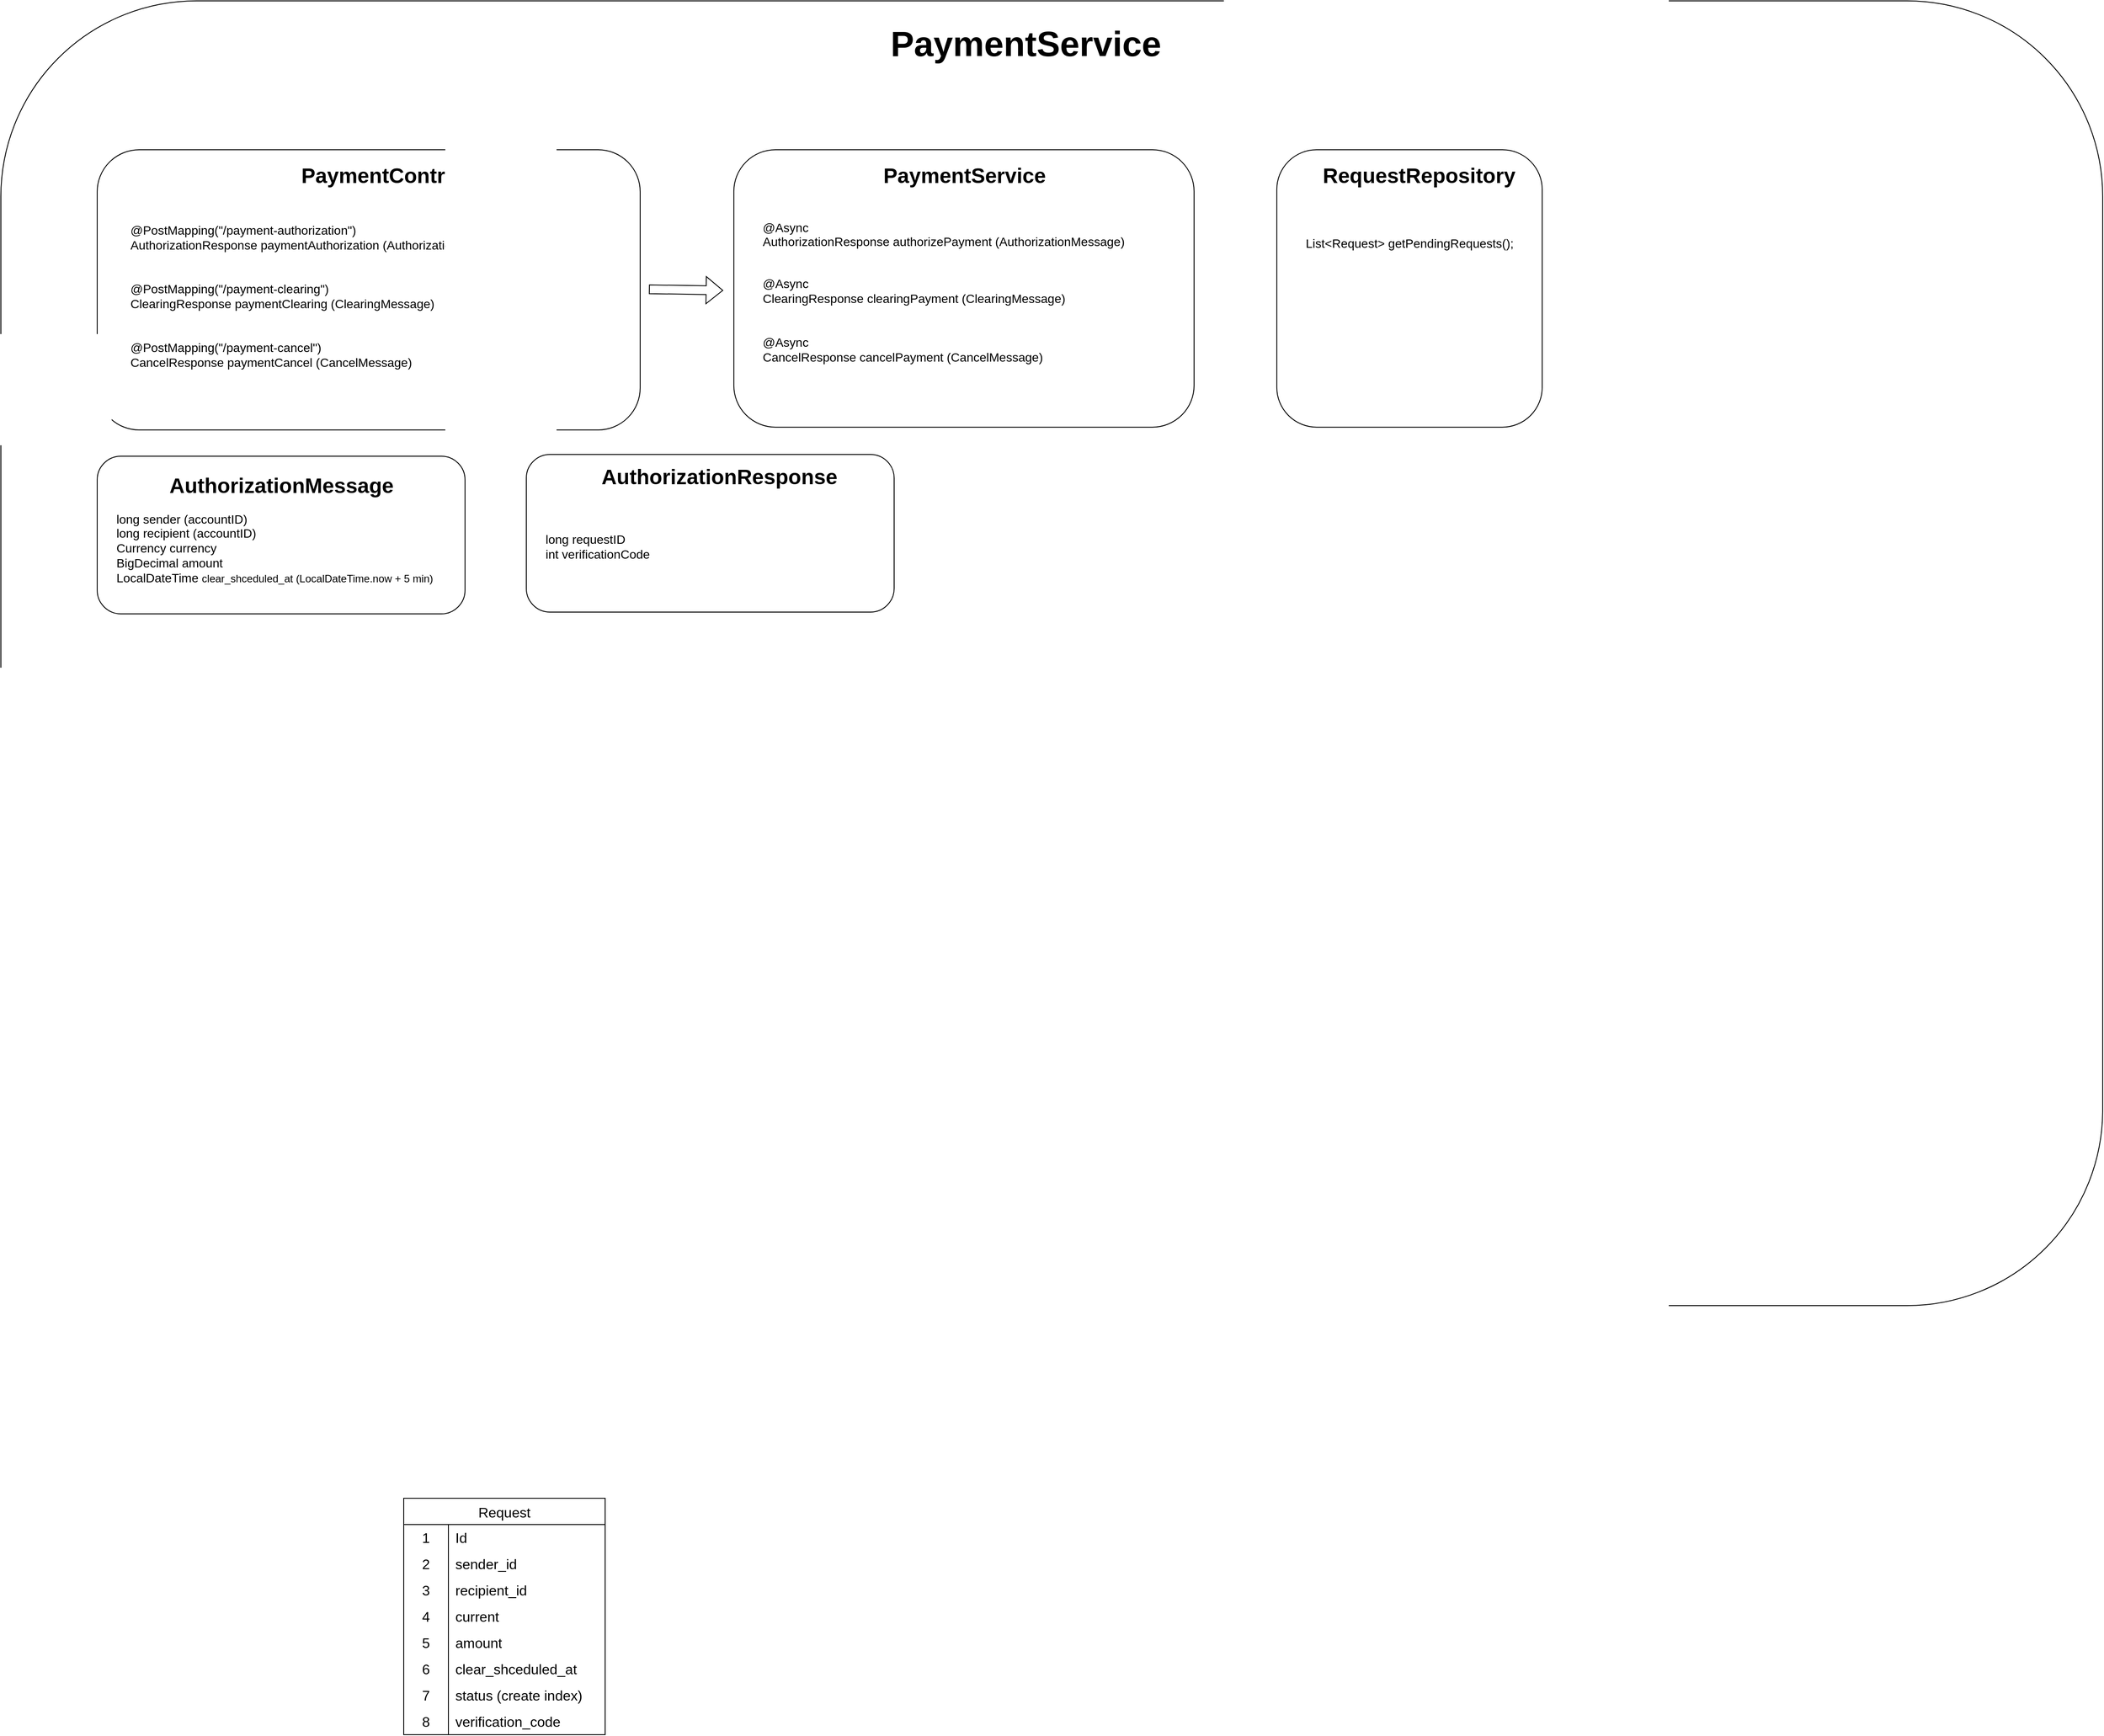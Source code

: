 <mxfile version="25.0.3">
  <diagram name="Страница — 1" id="lfoq3hU-ET1mjbVD_PWU">
    <mxGraphModel dx="6593" dy="4355" grid="1" gridSize="10" guides="1" tooltips="1" connect="1" arrows="1" fold="1" page="1" pageScale="1" pageWidth="4681" pageHeight="3300" math="0" shadow="0">
      <root>
        <mxCell id="0" />
        <mxCell id="1" parent="0" />
        <mxCell id="eWMClW8__IOZqlcNLexk-11" value="" style="group" vertex="1" connectable="0" parent="1">
          <mxGeometry x="-4560" y="-3200" width="2400" height="1490" as="geometry" />
        </mxCell>
        <mxCell id="eWMClW8__IOZqlcNLexk-1" value="" style="rounded=1;whiteSpace=wrap;html=1;fillColor=default;" vertex="1" parent="eWMClW8__IOZqlcNLexk-11">
          <mxGeometry width="2400" height="1490" as="geometry" />
        </mxCell>
        <mxCell id="eWMClW8__IOZqlcNLexk-2" value="&lt;font style=&quot;font-size: 40px;&quot;&gt;PaymentService&lt;/font&gt;" style="text;strokeColor=none;fillColor=none;html=1;fontSize=24;fontStyle=1;verticalAlign=middle;align=center;strokeWidth=1;" vertex="1" parent="eWMClW8__IOZqlcNLexk-11">
          <mxGeometry x="1033.333" y="12.218" width="272.727" height="70.952" as="geometry" />
        </mxCell>
        <mxCell id="eWMClW8__IOZqlcNLexk-19" value="" style="group" vertex="1" connectable="0" parent="eWMClW8__IOZqlcNLexk-11">
          <mxGeometry x="89.998" y="170" width="719.661" height="794" as="geometry" />
        </mxCell>
        <mxCell id="eWMClW8__IOZqlcNLexk-4" value="" style="rounded=1;whiteSpace=wrap;html=1;" vertex="1" parent="eWMClW8__IOZqlcNLexk-19">
          <mxGeometry x="20" width="620" height="320" as="geometry" />
        </mxCell>
        <mxCell id="eWMClW8__IOZqlcNLexk-3" value="PaymentController" style="text;strokeColor=none;fillColor=none;html=1;fontSize=24;fontStyle=1;verticalAlign=middle;align=center;" vertex="1" parent="eWMClW8__IOZqlcNLexk-19">
          <mxGeometry x="244.76" y="9.62" width="230.15" height="40.38" as="geometry" />
        </mxCell>
        <mxCell id="eWMClW8__IOZqlcNLexk-34" value="" style="shape=flexArrow;endArrow=classic;html=1;rounded=0;exitX=1.002;exitY=0.374;exitDx=0;exitDy=0;exitPerimeter=0;" edge="1" parent="eWMClW8__IOZqlcNLexk-19">
          <mxGeometry width="50" height="50" relative="1" as="geometry">
            <mxPoint x="650.004" y="159.372" as="sourcePoint" />
            <mxPoint x="734.816" y="160.624" as="targetPoint" />
          </mxGeometry>
        </mxCell>
        <mxCell id="eWMClW8__IOZqlcNLexk-28" value="" style="group" vertex="1" connectable="0" parent="eWMClW8__IOZqlcNLexk-11">
          <mxGeometry x="820" y="170" width="610" height="400" as="geometry" />
        </mxCell>
        <mxCell id="eWMClW8__IOZqlcNLexk-29" value="" style="rounded=1;whiteSpace=wrap;html=1;" vertex="1" parent="eWMClW8__IOZqlcNLexk-28">
          <mxGeometry x="16.952" width="525.526" height="316.832" as="geometry" />
        </mxCell>
        <mxCell id="eWMClW8__IOZqlcNLexk-30" value="PaymentService" style="text;strokeColor=none;fillColor=none;html=1;fontSize=24;fontStyle=1;verticalAlign=middle;align=center;" vertex="1" parent="eWMClW8__IOZqlcNLexk-28">
          <mxGeometry x="182.179" y="9.525" width="195.08" height="39.98" as="geometry" />
        </mxCell>
        <mxCell id="eWMClW8__IOZqlcNLexk-31" value="&lt;div&gt;&lt;div&gt;&lt;font style=&quot;font-size: 14px;&quot;&gt;&lt;br&gt;&lt;/font&gt;&lt;/div&gt;&lt;div&gt;&lt;font style=&quot;font-size: 14px;&quot;&gt;&lt;br&gt;&lt;/font&gt;&lt;/div&gt;&lt;div&gt;&lt;font style=&quot;font-size: 14px;&quot;&gt;&lt;br&gt;&lt;/font&gt;&lt;/div&gt;&lt;div&gt;&lt;font style=&quot;font-size: 14px;&quot;&gt;&lt;br&gt;&lt;/font&gt;&lt;/div&gt;&lt;div&gt;&lt;font style=&quot;font-size: 14px;&quot;&gt;@Async&lt;/font&gt;&lt;/div&gt;&lt;div&gt;&lt;font style=&quot;font-size: 14px;&quot;&gt;AuthorizationResponse authorizeP&lt;/font&gt;&lt;span style=&quot;font-size: 14px; background-color: initial;&quot;&gt;ayment&amp;nbsp;&lt;/span&gt;&lt;span style=&quot;font-size: 14px; background-color: initial;&quot;&gt;(AuthorizationMessage)&lt;/span&gt;&lt;/div&gt;&lt;/div&gt;&lt;div&gt;&lt;span style=&quot;font-size: 14px; background-color: initial;&quot;&gt;&lt;br&gt;&lt;/span&gt;&lt;/div&gt;&lt;div&gt;&lt;br&gt;&lt;/div&gt;&lt;div&gt;&lt;span style=&quot;font-size: 14px;&quot;&gt;@Async&lt;/span&gt;&lt;/div&gt;&lt;div&gt;&lt;font style=&quot;font-size: 14px;&quot;&gt;&lt;div style=&quot;font-size: 12px;&quot;&gt;&lt;div&gt;&lt;font style=&quot;font-size: 14px;&quot;&gt;ClearingResponse clearing&lt;/font&gt;&lt;font style=&quot;background-color: initial; font-size: 14px;&quot;&gt;P&lt;/font&gt;&lt;span style=&quot;background-color: initial; font-size: 14px;&quot;&gt;ayment&amp;nbsp;&lt;/span&gt;&lt;span style=&quot;font-size: 14px; background-color: initial;&quot;&gt;(ClearingMessage)&lt;/span&gt;&lt;/div&gt;&lt;div&gt;&lt;font style=&quot;font-size: 14px;&quot;&gt;&lt;br&gt;&lt;/font&gt;&lt;/div&gt;&lt;div&gt;&lt;font style=&quot;font-size: 14px;&quot;&gt;&lt;br&gt;&lt;/font&gt;&lt;/div&gt;&lt;div&gt;&lt;font style=&quot;font-size: 14px;&quot;&gt;@Async&lt;/font&gt;&lt;/div&gt;&lt;div&gt;&lt;span style=&quot;background-color: initial; font-size: 14px;&quot;&gt;CancelResponse cancel&lt;/span&gt;&lt;font style=&quot;background-color: initial; font-size: 14px;&quot;&gt;P&lt;/font&gt;&lt;span style=&quot;background-color: initial; font-size: 14px;&quot;&gt;ayment&lt;/span&gt;&lt;span style=&quot;background-color: initial; font-size: 14px;&quot;&gt;&amp;nbsp;(CancelMessage)&lt;/span&gt;&lt;/div&gt;&lt;/div&gt;&lt;/font&gt;&lt;/div&gt;&lt;div&gt;&lt;font style=&quot;font-size: 14px;&quot;&gt;&lt;br&gt;&lt;/font&gt;&lt;/div&gt;&lt;div&gt;&lt;font style=&quot;font-size: 14px;&quot;&gt;&lt;br&gt;&lt;/font&gt;&lt;/div&gt;" style="text;html=1;align=left;verticalAlign=middle;whiteSpace=wrap;rounded=0;" vertex="1" parent="eWMClW8__IOZqlcNLexk-28">
          <mxGeometry x="47.662" y="58.532" width="514.676" height="175.115" as="geometry" />
        </mxCell>
        <mxCell id="eWMClW8__IOZqlcNLexk-7" value="&lt;font style=&quot;font-size: 14px;&quot;&gt;@PostMapping(&quot;/payment-authorization&quot;)&lt;/font&gt;&lt;div&gt;&lt;div&gt;&lt;font style=&quot;font-size: 14px;&quot;&gt;AuthorizationResponse paymentAuthorization (AuthorizationMessage)&lt;/font&gt;&lt;/div&gt;&lt;/div&gt;&lt;div&gt;&lt;font style=&quot;font-size: 14px;&quot;&gt;&lt;br&gt;&lt;/font&gt;&lt;/div&gt;&lt;div&gt;&lt;font style=&quot;font-size: 14px;&quot;&gt;&lt;br&gt;&lt;/font&gt;&lt;/div&gt;&lt;div&gt;&lt;font style=&quot;font-size: 14px;&quot;&gt;@PostMapping(&quot;/payment-clearing&quot;)&lt;div style=&quot;font-size: 12px;&quot;&gt;&lt;div&gt;&lt;font style=&quot;font-size: 14px;&quot;&gt;ClearingResponse paymentClearing (ClearingMessage)&lt;/font&gt;&lt;/div&gt;&lt;div&gt;&lt;font style=&quot;font-size: 14px;&quot;&gt;&lt;br&gt;&lt;/font&gt;&lt;/div&gt;&lt;div&gt;&lt;font style=&quot;font-size: 14px;&quot;&gt;&lt;br&gt;&lt;/font&gt;&lt;/div&gt;&lt;div&gt;&lt;font style=&quot;font-size: 14px;&quot;&gt;@PostMapping(&quot;/payment-cancel&quot;)&lt;div style=&quot;font-size: 12px;&quot;&gt;&lt;div&gt;&lt;font style=&quot;font-size: 14px;&quot;&gt;CancelResponse paymentCancel (CancelMessage)&lt;/font&gt;&lt;/div&gt;&lt;/div&gt;&lt;/font&gt;&lt;/div&gt;&lt;/div&gt;&lt;/font&gt;&lt;/div&gt;&lt;div&gt;&lt;font style=&quot;font-size: 14px;&quot;&gt;&lt;br&gt;&lt;/font&gt;&lt;/div&gt;&lt;div&gt;&lt;font style=&quot;font-size: 14px;&quot;&gt;&lt;br&gt;&lt;/font&gt;&lt;/div&gt;" style="text;html=1;align=left;verticalAlign=middle;whiteSpace=wrap;rounded=0;" vertex="1" parent="eWMClW8__IOZqlcNLexk-11">
          <mxGeometry x="146.228" y="190" width="607.2" height="328" as="geometry" />
        </mxCell>
        <mxCell id="eWMClW8__IOZqlcNLexk-61" value="" style="group" vertex="1" connectable="0" parent="eWMClW8__IOZqlcNLexk-11">
          <mxGeometry x="110" y="520" width="420" height="180" as="geometry" />
        </mxCell>
        <mxCell id="eWMClW8__IOZqlcNLexk-55" value="" style="rounded=1;whiteSpace=wrap;html=1;" vertex="1" parent="eWMClW8__IOZqlcNLexk-61">
          <mxGeometry width="420" height="180" as="geometry" />
        </mxCell>
        <mxCell id="eWMClW8__IOZqlcNLexk-56" value="AuthorizationMessage" style="text;strokeColor=none;fillColor=none;html=1;fontSize=24;fontStyle=1;verticalAlign=middle;align=center;" vertex="1" parent="eWMClW8__IOZqlcNLexk-61">
          <mxGeometry x="158.831" y="30.005" width="102.337" height="7.996" as="geometry" />
        </mxCell>
        <mxCell id="eWMClW8__IOZqlcNLexk-53" value="&lt;div&gt;&lt;font style=&quot;font-size: 14px;&quot;&gt;long sender (accountID)&lt;/font&gt;&lt;/div&gt;&lt;div&gt;&lt;font style=&quot;font-size: 14px;&quot;&gt;long recipient (accountID)&lt;/font&gt;&lt;/div&gt;&lt;div&gt;&lt;font style=&quot;font-size: 14px;&quot;&gt;Currency currency&lt;/font&gt;&lt;/div&gt;&lt;div&gt;&lt;span style=&quot;font-size: 14px;&quot;&gt;BigDecimal amount&lt;/span&gt;&lt;/div&gt;&lt;div&gt;&lt;span style=&quot;font-size: 14px;&quot;&gt;LocalDateTime&amp;nbsp;&lt;/span&gt;&lt;span style=&quot;background-color: initial;&quot;&gt;clear_shceduled_at (LocalDateTime.now + 5 min)&lt;/span&gt;&lt;/div&gt;" style="text;html=1;align=left;verticalAlign=middle;whiteSpace=wrap;rounded=0;" vertex="1" parent="eWMClW8__IOZqlcNLexk-61">
          <mxGeometry x="20" y="50" width="400" height="110" as="geometry" />
        </mxCell>
        <mxCell id="eWMClW8__IOZqlcNLexk-62" value="" style="group" vertex="1" connectable="0" parent="eWMClW8__IOZqlcNLexk-11">
          <mxGeometry x="600" y="518" width="480" height="180" as="geometry" />
        </mxCell>
        <mxCell id="eWMClW8__IOZqlcNLexk-63" value="" style="rounded=1;whiteSpace=wrap;html=1;" vertex="1" parent="eWMClW8__IOZqlcNLexk-62">
          <mxGeometry width="420" height="180" as="geometry" />
        </mxCell>
        <mxCell id="eWMClW8__IOZqlcNLexk-64" value="AuthorizationResponse" style="text;strokeColor=none;fillColor=none;html=1;fontSize=24;fontStyle=1;verticalAlign=middle;align=center;" vertex="1" parent="eWMClW8__IOZqlcNLexk-62">
          <mxGeometry x="15" y="12" width="410" height="28" as="geometry" />
        </mxCell>
        <mxCell id="eWMClW8__IOZqlcNLexk-65" value="&lt;div&gt;&lt;span style=&quot;font-size: 14px;&quot;&gt;long requestID&lt;/span&gt;&lt;/div&gt;&lt;div&gt;&lt;span style=&quot;font-size: 14px;&quot;&gt;int verificationCode&lt;/span&gt;&lt;/div&gt;" style="text;html=1;align=left;verticalAlign=middle;whiteSpace=wrap;rounded=0;" vertex="1" parent="eWMClW8__IOZqlcNLexk-62">
          <mxGeometry x="20" y="50" width="400" height="110" as="geometry" />
        </mxCell>
        <mxCell id="eWMClW8__IOZqlcNLexk-219" value="" style="group" vertex="1" connectable="0" parent="eWMClW8__IOZqlcNLexk-11">
          <mxGeometry x="1440" y="170" width="610" height="400" as="geometry" />
        </mxCell>
        <mxCell id="eWMClW8__IOZqlcNLexk-220" value="" style="rounded=1;whiteSpace=wrap;html=1;" vertex="1" parent="eWMClW8__IOZqlcNLexk-219">
          <mxGeometry x="16.95" width="303.05" height="316.83" as="geometry" />
        </mxCell>
        <mxCell id="eWMClW8__IOZqlcNLexk-221" value="RequestRepository" style="text;strokeColor=none;fillColor=none;html=1;fontSize=24;fontStyle=1;verticalAlign=middle;align=center;" vertex="1" parent="eWMClW8__IOZqlcNLexk-219">
          <mxGeometry x="44.92" y="10" width="267.82" height="39.98" as="geometry" />
        </mxCell>
        <mxCell id="eWMClW8__IOZqlcNLexk-222" value="&lt;div&gt;&lt;div&gt;&lt;br&gt;&lt;/div&gt;&lt;div&gt;&lt;font style=&quot;font-size: 14px;&quot;&gt;&lt;br&gt;&lt;/font&gt;&lt;/div&gt;&lt;div&gt;&lt;font style=&quot;font-size: 14px;&quot;&gt;&lt;br&gt;&lt;/font&gt;&lt;/div&gt;&lt;div&gt;&lt;br&gt;&lt;/div&gt;&lt;div&gt;&lt;span style=&quot;font-size: 14px;&quot;&gt;List&amp;lt;Request&amp;gt; getPendingRequests();&lt;/span&gt;&lt;/div&gt;&lt;/div&gt;&lt;div&gt;&lt;font style=&quot;font-size: 14px;&quot;&gt;&lt;br&gt;&lt;/font&gt;&lt;/div&gt;&lt;div&gt;&lt;font style=&quot;font-size: 14px;&quot;&gt;&lt;br&gt;&lt;/font&gt;&lt;/div&gt;" style="text;html=1;align=left;verticalAlign=middle;whiteSpace=wrap;rounded=0;" vertex="1" parent="eWMClW8__IOZqlcNLexk-219">
          <mxGeometry x="47.66" y="70" width="262.34" height="43.65" as="geometry" />
        </mxCell>
        <mxCell id="eWMClW8__IOZqlcNLexk-191" value="Request" style="shape=table;startSize=30;container=1;collapsible=0;childLayout=tableLayout;fixedRows=1;rowLines=0;fontStyle=0;strokeColor=default;fontSize=16;" vertex="1" parent="1">
          <mxGeometry x="-4100" y="-1490" width="230" height="270" as="geometry" />
        </mxCell>
        <mxCell id="eWMClW8__IOZqlcNLexk-192" value="" style="shape=tableRow;horizontal=0;startSize=0;swimlaneHead=0;swimlaneBody=0;top=0;left=0;bottom=0;right=0;collapsible=0;dropTarget=0;fillColor=none;points=[[0,0.5],[1,0.5]];portConstraint=eastwest;strokeColor=inherit;fontSize=16;" vertex="1" parent="eWMClW8__IOZqlcNLexk-191">
          <mxGeometry y="30" width="230" height="30" as="geometry" />
        </mxCell>
        <mxCell id="eWMClW8__IOZqlcNLexk-193" value="1" style="shape=partialRectangle;html=1;whiteSpace=wrap;connectable=0;fillColor=none;top=0;left=0;bottom=0;right=0;overflow=hidden;pointerEvents=1;strokeColor=inherit;fontSize=16;" vertex="1" parent="eWMClW8__IOZqlcNLexk-192">
          <mxGeometry width="51" height="30" as="geometry">
            <mxRectangle width="51" height="30" as="alternateBounds" />
          </mxGeometry>
        </mxCell>
        <mxCell id="eWMClW8__IOZqlcNLexk-194" value="Id" style="shape=partialRectangle;html=1;whiteSpace=wrap;connectable=0;fillColor=none;top=0;left=0;bottom=0;right=0;align=left;spacingLeft=6;overflow=hidden;strokeColor=inherit;fontSize=16;" vertex="1" parent="eWMClW8__IOZqlcNLexk-192">
          <mxGeometry x="51" width="179" height="30" as="geometry">
            <mxRectangle width="179" height="30" as="alternateBounds" />
          </mxGeometry>
        </mxCell>
        <mxCell id="eWMClW8__IOZqlcNLexk-195" value="" style="shape=tableRow;horizontal=0;startSize=0;swimlaneHead=0;swimlaneBody=0;top=0;left=0;bottom=0;right=0;collapsible=0;dropTarget=0;fillColor=none;points=[[0,0.5],[1,0.5]];portConstraint=eastwest;strokeColor=inherit;fontSize=16;" vertex="1" parent="eWMClW8__IOZqlcNLexk-191">
          <mxGeometry y="60" width="230" height="30" as="geometry" />
        </mxCell>
        <mxCell id="eWMClW8__IOZqlcNLexk-196" value="2" style="shape=partialRectangle;html=1;whiteSpace=wrap;connectable=0;fillColor=none;top=0;left=0;bottom=0;right=0;overflow=hidden;strokeColor=inherit;fontSize=16;" vertex="1" parent="eWMClW8__IOZqlcNLexk-195">
          <mxGeometry width="51" height="30" as="geometry">
            <mxRectangle width="51" height="30" as="alternateBounds" />
          </mxGeometry>
        </mxCell>
        <mxCell id="eWMClW8__IOZqlcNLexk-197" value="sender_id" style="shape=partialRectangle;html=1;whiteSpace=wrap;connectable=0;fillColor=none;top=0;left=0;bottom=0;right=0;align=left;spacingLeft=6;overflow=hidden;strokeColor=inherit;fontSize=16;" vertex="1" parent="eWMClW8__IOZqlcNLexk-195">
          <mxGeometry x="51" width="179" height="30" as="geometry">
            <mxRectangle width="179" height="30" as="alternateBounds" />
          </mxGeometry>
        </mxCell>
        <mxCell id="eWMClW8__IOZqlcNLexk-198" value="" style="shape=tableRow;horizontal=0;startSize=0;swimlaneHead=0;swimlaneBody=0;top=0;left=0;bottom=0;right=0;collapsible=0;dropTarget=0;fillColor=none;points=[[0,0.5],[1,0.5]];portConstraint=eastwest;strokeColor=inherit;fontSize=16;" vertex="1" parent="eWMClW8__IOZqlcNLexk-191">
          <mxGeometry y="90" width="230" height="30" as="geometry" />
        </mxCell>
        <mxCell id="eWMClW8__IOZqlcNLexk-199" value="3" style="shape=partialRectangle;html=1;whiteSpace=wrap;connectable=0;fillColor=none;top=0;left=0;bottom=0;right=0;overflow=hidden;strokeColor=inherit;fontSize=16;" vertex="1" parent="eWMClW8__IOZqlcNLexk-198">
          <mxGeometry width="51" height="30" as="geometry">
            <mxRectangle width="51" height="30" as="alternateBounds" />
          </mxGeometry>
        </mxCell>
        <mxCell id="eWMClW8__IOZqlcNLexk-200" value="recipient_id" style="shape=partialRectangle;html=1;whiteSpace=wrap;connectable=0;fillColor=none;top=0;left=0;bottom=0;right=0;align=left;spacingLeft=6;overflow=hidden;strokeColor=inherit;fontSize=16;" vertex="1" parent="eWMClW8__IOZqlcNLexk-198">
          <mxGeometry x="51" width="179" height="30" as="geometry">
            <mxRectangle width="179" height="30" as="alternateBounds" />
          </mxGeometry>
        </mxCell>
        <mxCell id="eWMClW8__IOZqlcNLexk-204" value="" style="shape=tableRow;horizontal=0;startSize=0;swimlaneHead=0;swimlaneBody=0;top=0;left=0;bottom=0;right=0;collapsible=0;dropTarget=0;fillColor=none;points=[[0,0.5],[1,0.5]];portConstraint=eastwest;strokeColor=inherit;fontSize=16;" vertex="1" parent="eWMClW8__IOZqlcNLexk-191">
          <mxGeometry y="120" width="230" height="30" as="geometry" />
        </mxCell>
        <mxCell id="eWMClW8__IOZqlcNLexk-205" value="4" style="shape=partialRectangle;html=1;whiteSpace=wrap;connectable=0;fillColor=none;top=0;left=0;bottom=0;right=0;overflow=hidden;strokeColor=inherit;fontSize=16;" vertex="1" parent="eWMClW8__IOZqlcNLexk-204">
          <mxGeometry width="51" height="30" as="geometry">
            <mxRectangle width="51" height="30" as="alternateBounds" />
          </mxGeometry>
        </mxCell>
        <mxCell id="eWMClW8__IOZqlcNLexk-206" value="current" style="shape=partialRectangle;html=1;whiteSpace=wrap;connectable=0;fillColor=none;top=0;left=0;bottom=0;right=0;align=left;spacingLeft=6;overflow=hidden;strokeColor=inherit;fontSize=16;" vertex="1" parent="eWMClW8__IOZqlcNLexk-204">
          <mxGeometry x="51" width="179" height="30" as="geometry">
            <mxRectangle width="179" height="30" as="alternateBounds" />
          </mxGeometry>
        </mxCell>
        <mxCell id="eWMClW8__IOZqlcNLexk-207" value="" style="shape=tableRow;horizontal=0;startSize=0;swimlaneHead=0;swimlaneBody=0;top=0;left=0;bottom=0;right=0;collapsible=0;dropTarget=0;fillColor=none;points=[[0,0.5],[1,0.5]];portConstraint=eastwest;strokeColor=inherit;fontSize=16;" vertex="1" parent="eWMClW8__IOZqlcNLexk-191">
          <mxGeometry y="150" width="230" height="30" as="geometry" />
        </mxCell>
        <mxCell id="eWMClW8__IOZqlcNLexk-208" value="5" style="shape=partialRectangle;html=1;whiteSpace=wrap;connectable=0;fillColor=none;top=0;left=0;bottom=0;right=0;overflow=hidden;strokeColor=inherit;fontSize=16;" vertex="1" parent="eWMClW8__IOZqlcNLexk-207">
          <mxGeometry width="51" height="30" as="geometry">
            <mxRectangle width="51" height="30" as="alternateBounds" />
          </mxGeometry>
        </mxCell>
        <mxCell id="eWMClW8__IOZqlcNLexk-209" value="amount" style="shape=partialRectangle;html=1;whiteSpace=wrap;connectable=0;fillColor=none;top=0;left=0;bottom=0;right=0;align=left;spacingLeft=6;overflow=hidden;strokeColor=inherit;fontSize=16;" vertex="1" parent="eWMClW8__IOZqlcNLexk-207">
          <mxGeometry x="51" width="179" height="30" as="geometry">
            <mxRectangle width="179" height="30" as="alternateBounds" />
          </mxGeometry>
        </mxCell>
        <mxCell id="eWMClW8__IOZqlcNLexk-210" value="" style="shape=tableRow;horizontal=0;startSize=0;swimlaneHead=0;swimlaneBody=0;top=0;left=0;bottom=0;right=0;collapsible=0;dropTarget=0;fillColor=none;points=[[0,0.5],[1,0.5]];portConstraint=eastwest;strokeColor=inherit;fontSize=16;" vertex="1" parent="eWMClW8__IOZqlcNLexk-191">
          <mxGeometry y="180" width="230" height="30" as="geometry" />
        </mxCell>
        <mxCell id="eWMClW8__IOZqlcNLexk-211" value="6" style="shape=partialRectangle;html=1;whiteSpace=wrap;connectable=0;fillColor=none;top=0;left=0;bottom=0;right=0;overflow=hidden;strokeColor=inherit;fontSize=16;" vertex="1" parent="eWMClW8__IOZqlcNLexk-210">
          <mxGeometry width="51" height="30" as="geometry">
            <mxRectangle width="51" height="30" as="alternateBounds" />
          </mxGeometry>
        </mxCell>
        <mxCell id="eWMClW8__IOZqlcNLexk-212" value="clear_shceduled_at" style="shape=partialRectangle;html=1;whiteSpace=wrap;connectable=0;fillColor=none;top=0;left=0;bottom=0;right=0;align=left;spacingLeft=6;overflow=hidden;strokeColor=inherit;fontSize=16;" vertex="1" parent="eWMClW8__IOZqlcNLexk-210">
          <mxGeometry x="51" width="179" height="30" as="geometry">
            <mxRectangle width="179" height="30" as="alternateBounds" />
          </mxGeometry>
        </mxCell>
        <mxCell id="eWMClW8__IOZqlcNLexk-213" value="" style="shape=tableRow;horizontal=0;startSize=0;swimlaneHead=0;swimlaneBody=0;top=0;left=0;bottom=0;right=0;collapsible=0;dropTarget=0;fillColor=none;points=[[0,0.5],[1,0.5]];portConstraint=eastwest;strokeColor=inherit;fontSize=16;" vertex="1" parent="eWMClW8__IOZqlcNLexk-191">
          <mxGeometry y="210" width="230" height="30" as="geometry" />
        </mxCell>
        <mxCell id="eWMClW8__IOZqlcNLexk-214" value="7" style="shape=partialRectangle;html=1;whiteSpace=wrap;connectable=0;fillColor=none;top=0;left=0;bottom=0;right=0;overflow=hidden;strokeColor=inherit;fontSize=16;" vertex="1" parent="eWMClW8__IOZqlcNLexk-213">
          <mxGeometry width="51" height="30" as="geometry">
            <mxRectangle width="51" height="30" as="alternateBounds" />
          </mxGeometry>
        </mxCell>
        <mxCell id="eWMClW8__IOZqlcNLexk-215" value="status (create index)" style="shape=partialRectangle;html=1;whiteSpace=wrap;connectable=0;fillColor=none;top=0;left=0;bottom=0;right=0;align=left;spacingLeft=6;overflow=hidden;strokeColor=inherit;fontSize=16;" vertex="1" parent="eWMClW8__IOZqlcNLexk-213">
          <mxGeometry x="51" width="179" height="30" as="geometry">
            <mxRectangle width="179" height="30" as="alternateBounds" />
          </mxGeometry>
        </mxCell>
        <mxCell id="eWMClW8__IOZqlcNLexk-216" value="" style="shape=tableRow;horizontal=0;startSize=0;swimlaneHead=0;swimlaneBody=0;top=0;left=0;bottom=0;right=0;collapsible=0;dropTarget=0;fillColor=none;points=[[0,0.5],[1,0.5]];portConstraint=eastwest;strokeColor=inherit;fontSize=16;" vertex="1" parent="eWMClW8__IOZqlcNLexk-191">
          <mxGeometry y="240" width="230" height="30" as="geometry" />
        </mxCell>
        <mxCell id="eWMClW8__IOZqlcNLexk-217" value="8" style="shape=partialRectangle;html=1;whiteSpace=wrap;connectable=0;fillColor=none;top=0;left=0;bottom=0;right=0;overflow=hidden;strokeColor=inherit;fontSize=16;" vertex="1" parent="eWMClW8__IOZqlcNLexk-216">
          <mxGeometry width="51" height="30" as="geometry">
            <mxRectangle width="51" height="30" as="alternateBounds" />
          </mxGeometry>
        </mxCell>
        <mxCell id="eWMClW8__IOZqlcNLexk-218" value="verification_code" style="shape=partialRectangle;html=1;whiteSpace=wrap;connectable=0;fillColor=none;top=0;left=0;bottom=0;right=0;align=left;spacingLeft=6;overflow=hidden;strokeColor=inherit;fontSize=16;" vertex="1" parent="eWMClW8__IOZqlcNLexk-216">
          <mxGeometry x="51" width="179" height="30" as="geometry">
            <mxRectangle width="179" height="30" as="alternateBounds" />
          </mxGeometry>
        </mxCell>
      </root>
    </mxGraphModel>
  </diagram>
</mxfile>
